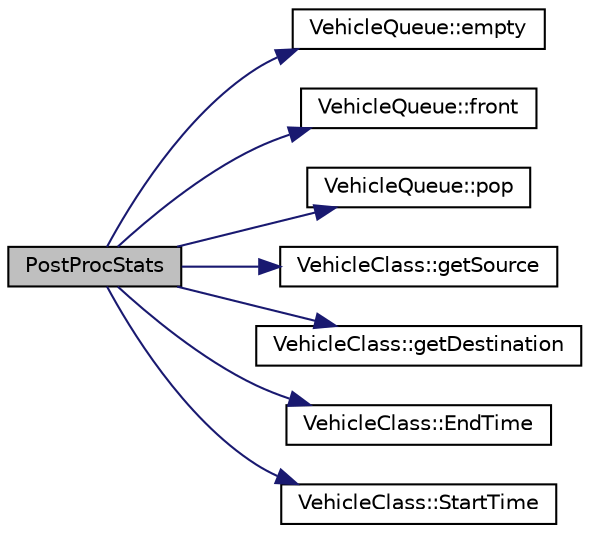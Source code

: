 digraph "PostProcStats"
{
  edge [fontname="Helvetica",fontsize="10",labelfontname="Helvetica",labelfontsize="10"];
  node [fontname="Helvetica",fontsize="10",shape=record];
  rankdir="LR";
  Node1 [label="PostProcStats",height=0.2,width=0.4,color="black", fillcolor="grey75", style="filled" fontcolor="black"];
  Node1 -> Node2 [color="midnightblue",fontsize="10",style="solid",fontname="Helvetica"];
  Node2 [label="VehicleQueue::empty",height=0.2,width=0.4,color="black", fillcolor="white", style="filled",URL="$class_vehicle_queue.html#a9c22a63f1c7562bc14be172a38cffcb9"];
  Node1 -> Node3 [color="midnightblue",fontsize="10",style="solid",fontname="Helvetica"];
  Node3 [label="VehicleQueue::front",height=0.2,width=0.4,color="black", fillcolor="white", style="filled",URL="$class_vehicle_queue.html#aff7fef0dc6401e38a26bc34ee0e78f2a"];
  Node1 -> Node4 [color="midnightblue",fontsize="10",style="solid",fontname="Helvetica"];
  Node4 [label="VehicleQueue::pop",height=0.2,width=0.4,color="black", fillcolor="white", style="filled",URL="$class_vehicle_queue.html#ad4f16ccf1a5990172e28b7782051b50a"];
  Node1 -> Node5 [color="midnightblue",fontsize="10",style="solid",fontname="Helvetica"];
  Node5 [label="VehicleClass::getSource",height=0.2,width=0.4,color="black", fillcolor="white", style="filled",URL="$class_vehicle_class.html#aa1e4f513ff1cf84e577f3c6e8bcd681f"];
  Node1 -> Node6 [color="midnightblue",fontsize="10",style="solid",fontname="Helvetica"];
  Node6 [label="VehicleClass::getDestination",height=0.2,width=0.4,color="black", fillcolor="white", style="filled",URL="$class_vehicle_class.html#a2158372213aad34b03a4d8021e1dbd1d"];
  Node1 -> Node7 [color="midnightblue",fontsize="10",style="solid",fontname="Helvetica"];
  Node7 [label="VehicleClass::EndTime",height=0.2,width=0.4,color="black", fillcolor="white", style="filled",URL="$class_vehicle_class.html#a91a7fa343d550e90de5e921550ec0c33"];
  Node1 -> Node8 [color="midnightblue",fontsize="10",style="solid",fontname="Helvetica"];
  Node8 [label="VehicleClass::StartTime",height=0.2,width=0.4,color="black", fillcolor="white", style="filled",URL="$class_vehicle_class.html#a53459527cf013f8e9fac5543c9817b99"];
}
